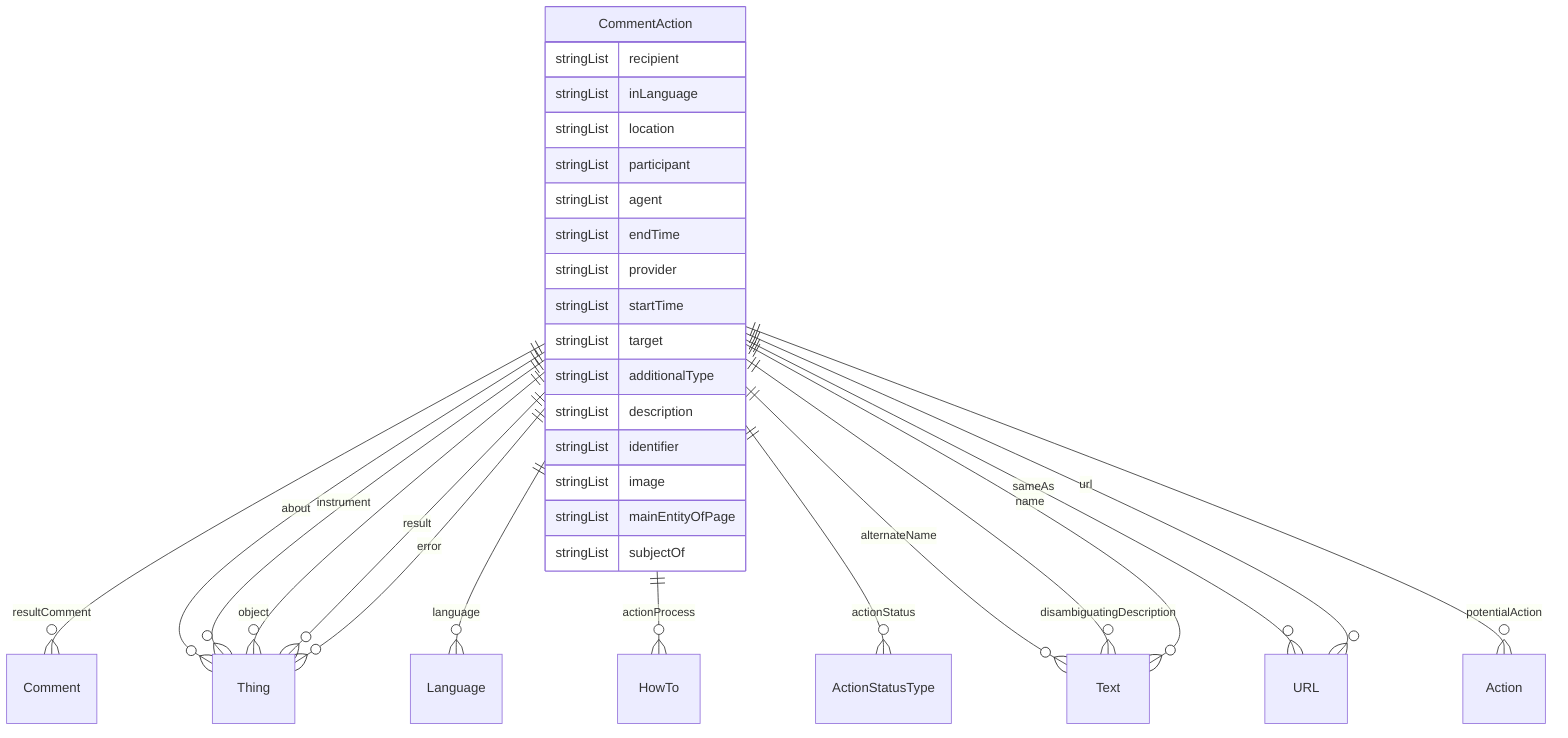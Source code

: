 erDiagram
CommentAction {
    stringList recipient  
    stringList inLanguage  
    stringList location  
    stringList participant  
    stringList agent  
    stringList endTime  
    stringList provider  
    stringList startTime  
    stringList target  
    stringList additionalType  
    stringList description  
    stringList identifier  
    stringList image  
    stringList mainEntityOfPage  
    stringList subjectOf  
}

CommentAction ||--}o Comment : "resultComment"
CommentAction ||--}o Thing : "about"
CommentAction ||--}o Language : "language"
CommentAction ||--}o Thing : "instrument"
CommentAction ||--}o Thing : "object"
CommentAction ||--}o Thing : "result"
CommentAction ||--}o HowTo : "actionProcess"
CommentAction ||--}o ActionStatusType : "actionStatus"
CommentAction ||--}o Thing : "error"
CommentAction ||--}o Text : "alternateName"
CommentAction ||--}o Text : "disambiguatingDescription"
CommentAction ||--}o Text : "name"
CommentAction ||--}o URL : "sameAs"
CommentAction ||--}o Action : "potentialAction"
CommentAction ||--}o URL : "url"